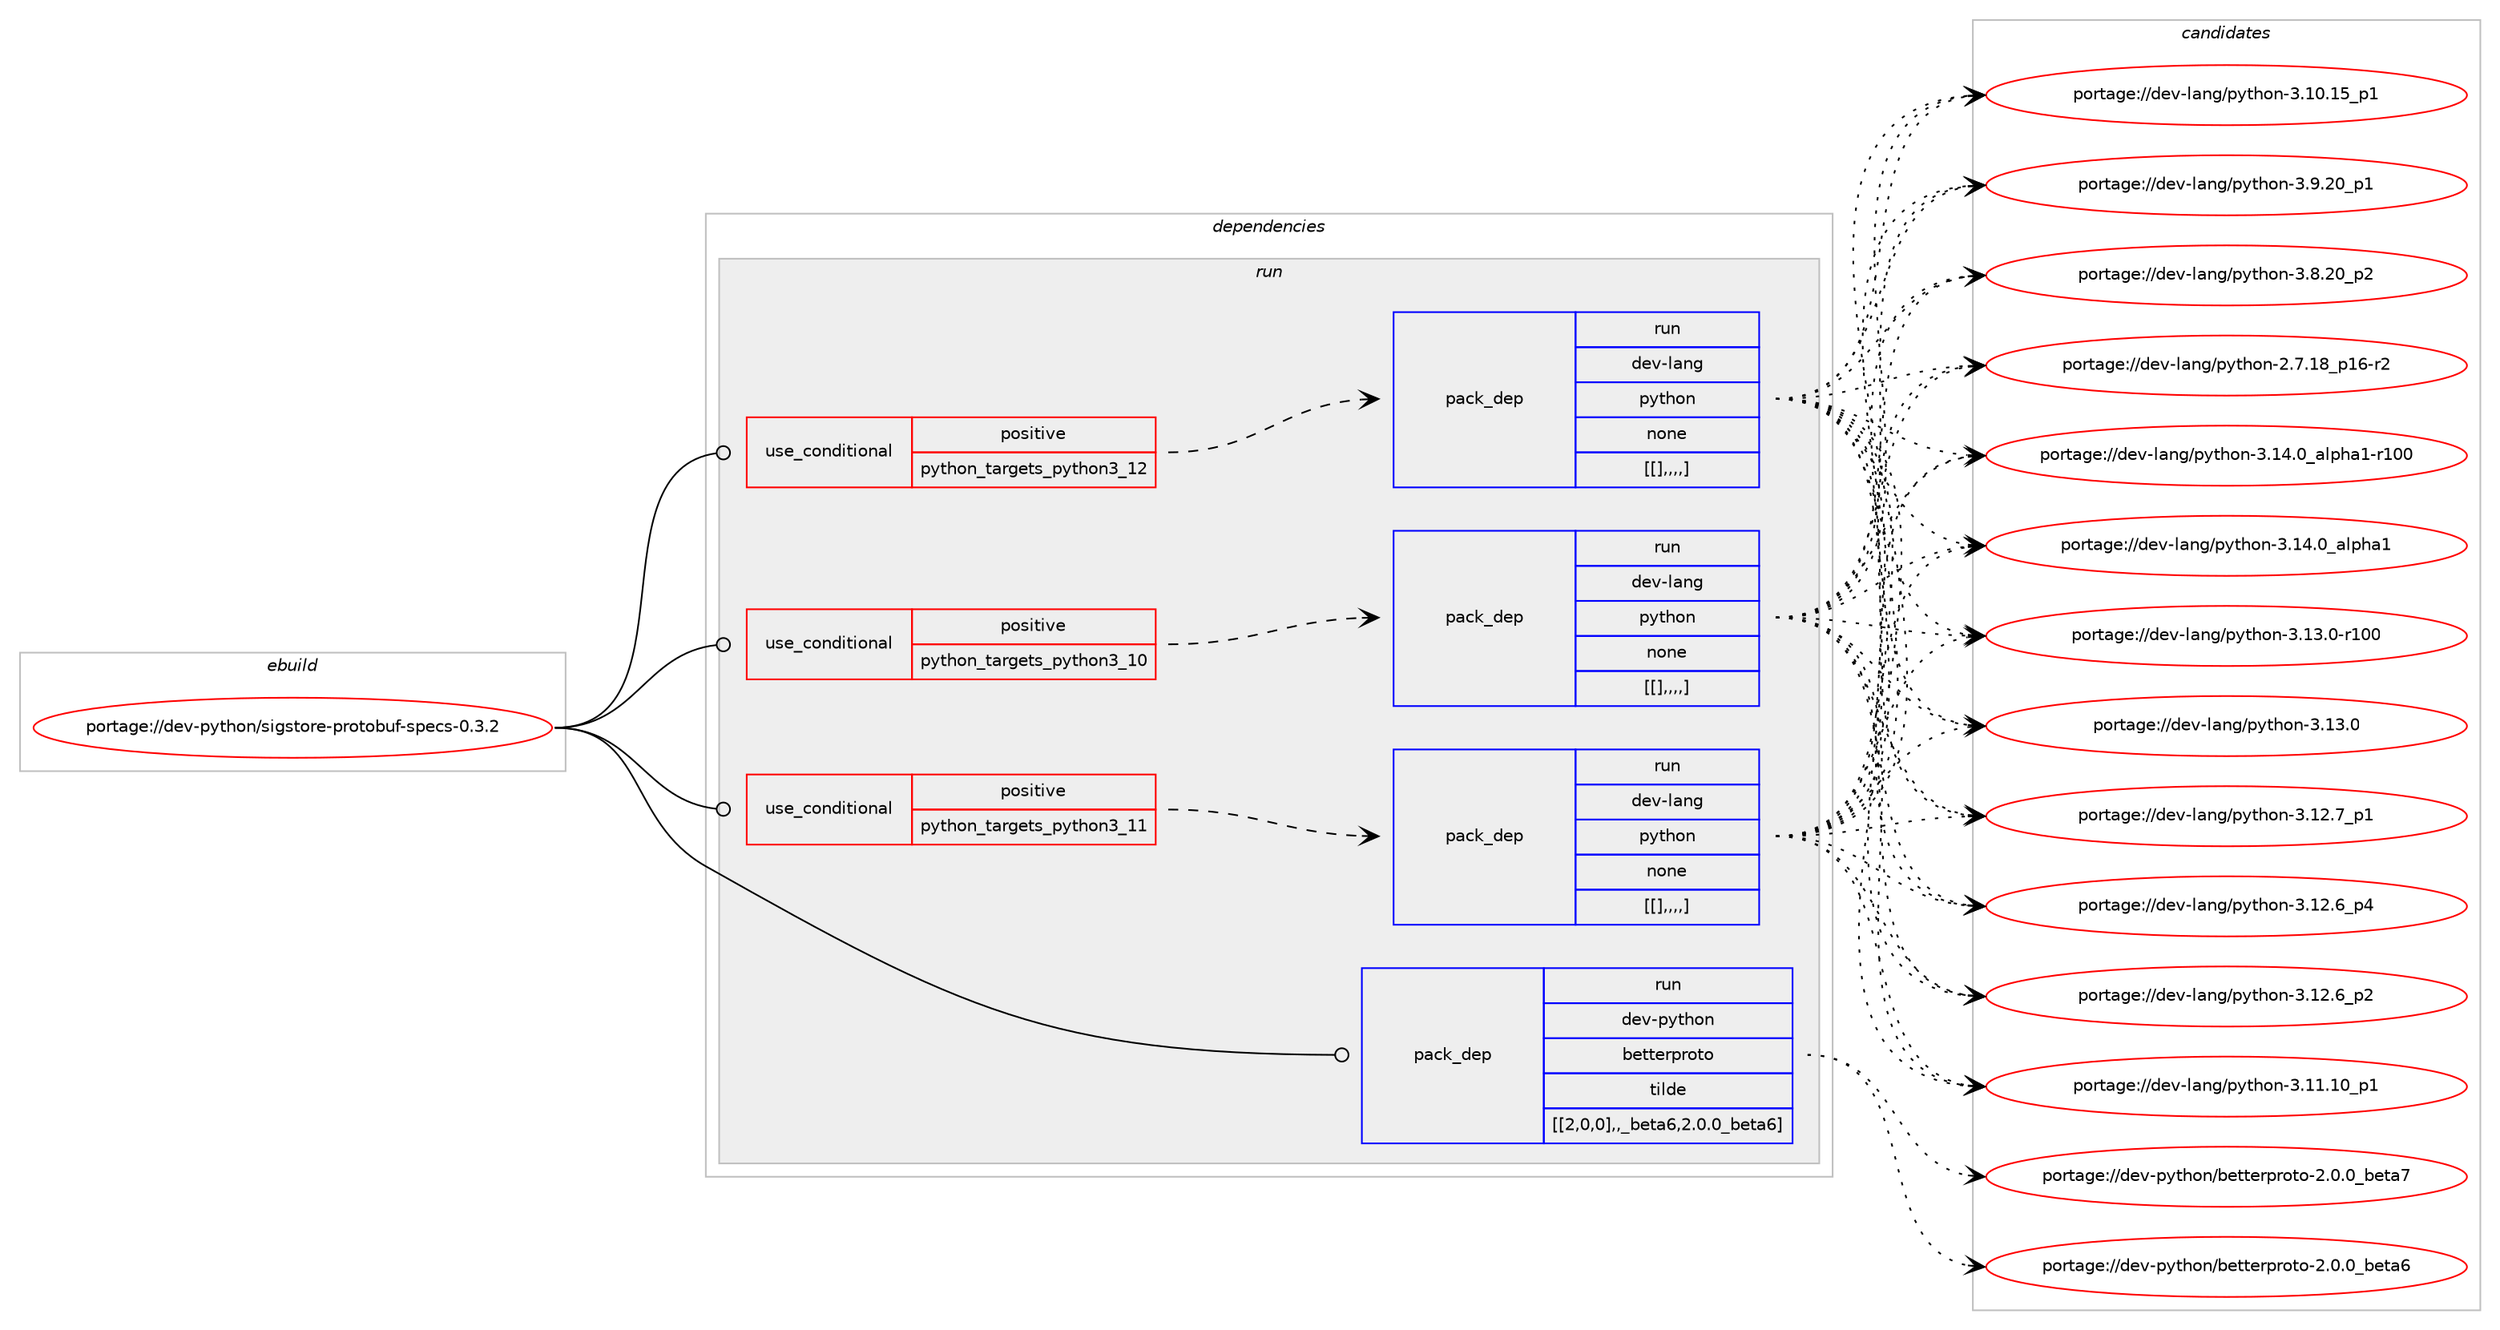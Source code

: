 digraph prolog {

# *************
# Graph options
# *************

newrank=true;
concentrate=true;
compound=true;
graph [rankdir=LR,fontname=Helvetica,fontsize=10,ranksep=1.5];#, ranksep=2.5, nodesep=0.2];
edge  [arrowhead=vee];
node  [fontname=Helvetica,fontsize=10];

# **********
# The ebuild
# **********

subgraph cluster_leftcol {
color=gray;
label=<<i>ebuild</i>>;
id [label="portage://dev-python/sigstore-protobuf-specs-0.3.2", color=red, width=4, href="../dev-python/sigstore-protobuf-specs-0.3.2.svg"];
}

# ****************
# The dependencies
# ****************

subgraph cluster_midcol {
color=gray;
label=<<i>dependencies</i>>;
subgraph cluster_compile {
fillcolor="#eeeeee";
style=filled;
label=<<i>compile</i>>;
}
subgraph cluster_compileandrun {
fillcolor="#eeeeee";
style=filled;
label=<<i>compile and run</i>>;
}
subgraph cluster_run {
fillcolor="#eeeeee";
style=filled;
label=<<i>run</i>>;
subgraph cond42377 {
dependency170226 [label=<<TABLE BORDER="0" CELLBORDER="1" CELLSPACING="0" CELLPADDING="4"><TR><TD ROWSPAN="3" CELLPADDING="10">use_conditional</TD></TR><TR><TD>positive</TD></TR><TR><TD>python_targets_python3_10</TD></TR></TABLE>>, shape=none, color=red];
subgraph pack126513 {
dependency170241 [label=<<TABLE BORDER="0" CELLBORDER="1" CELLSPACING="0" CELLPADDING="4" WIDTH="220"><TR><TD ROWSPAN="6" CELLPADDING="30">pack_dep</TD></TR><TR><TD WIDTH="110">run</TD></TR><TR><TD>dev-lang</TD></TR><TR><TD>python</TD></TR><TR><TD>none</TD></TR><TR><TD>[[],,,,]</TD></TR></TABLE>>, shape=none, color=blue];
}
dependency170226:e -> dependency170241:w [weight=20,style="dashed",arrowhead="vee"];
}
id:e -> dependency170226:w [weight=20,style="solid",arrowhead="odot"];
subgraph cond42392 {
dependency170246 [label=<<TABLE BORDER="0" CELLBORDER="1" CELLSPACING="0" CELLPADDING="4"><TR><TD ROWSPAN="3" CELLPADDING="10">use_conditional</TD></TR><TR><TD>positive</TD></TR><TR><TD>python_targets_python3_11</TD></TR></TABLE>>, shape=none, color=red];
subgraph pack126536 {
dependency170293 [label=<<TABLE BORDER="0" CELLBORDER="1" CELLSPACING="0" CELLPADDING="4" WIDTH="220"><TR><TD ROWSPAN="6" CELLPADDING="30">pack_dep</TD></TR><TR><TD WIDTH="110">run</TD></TR><TR><TD>dev-lang</TD></TR><TR><TD>python</TD></TR><TR><TD>none</TD></TR><TR><TD>[[],,,,]</TD></TR></TABLE>>, shape=none, color=blue];
}
dependency170246:e -> dependency170293:w [weight=20,style="dashed",arrowhead="vee"];
}
id:e -> dependency170246:w [weight=20,style="solid",arrowhead="odot"];
subgraph cond42410 {
dependency170313 [label=<<TABLE BORDER="0" CELLBORDER="1" CELLSPACING="0" CELLPADDING="4"><TR><TD ROWSPAN="3" CELLPADDING="10">use_conditional</TD></TR><TR><TD>positive</TD></TR><TR><TD>python_targets_python3_12</TD></TR></TABLE>>, shape=none, color=red];
subgraph pack126568 {
dependency170387 [label=<<TABLE BORDER="0" CELLBORDER="1" CELLSPACING="0" CELLPADDING="4" WIDTH="220"><TR><TD ROWSPAN="6" CELLPADDING="30">pack_dep</TD></TR><TR><TD WIDTH="110">run</TD></TR><TR><TD>dev-lang</TD></TR><TR><TD>python</TD></TR><TR><TD>none</TD></TR><TR><TD>[[],,,,]</TD></TR></TABLE>>, shape=none, color=blue];
}
dependency170313:e -> dependency170387:w [weight=20,style="dashed",arrowhead="vee"];
}
id:e -> dependency170313:w [weight=20,style="solid",arrowhead="odot"];
subgraph pack126611 {
dependency170413 [label=<<TABLE BORDER="0" CELLBORDER="1" CELLSPACING="0" CELLPADDING="4" WIDTH="220"><TR><TD ROWSPAN="6" CELLPADDING="30">pack_dep</TD></TR><TR><TD WIDTH="110">run</TD></TR><TR><TD>dev-python</TD></TR><TR><TD>betterproto</TD></TR><TR><TD>tilde</TD></TR><TR><TD>[[2,0,0],,_beta6,2.0.0_beta6]</TD></TR></TABLE>>, shape=none, color=blue];
}
id:e -> dependency170413:w [weight=20,style="solid",arrowhead="odot"];
}
}

# **************
# The candidates
# **************

subgraph cluster_choices {
rank=same;
color=gray;
label=<<i>candidates</i>>;

subgraph choice126197 {
color=black;
nodesep=1;
choice100101118451089711010347112121116104111110455146495246489597108112104974945114494848 [label="portage://dev-lang/python-3.14.0_alpha1-r100", color=red, width=4,href="../dev-lang/python-3.14.0_alpha1-r100.svg"];
choice1001011184510897110103471121211161041111104551464952464895971081121049749 [label="portage://dev-lang/python-3.14.0_alpha1", color=red, width=4,href="../dev-lang/python-3.14.0_alpha1.svg"];
choice1001011184510897110103471121211161041111104551464951464845114494848 [label="portage://dev-lang/python-3.13.0-r100", color=red, width=4,href="../dev-lang/python-3.13.0-r100.svg"];
choice10010111845108971101034711212111610411111045514649514648 [label="portage://dev-lang/python-3.13.0", color=red, width=4,href="../dev-lang/python-3.13.0.svg"];
choice100101118451089711010347112121116104111110455146495046559511249 [label="portage://dev-lang/python-3.12.7_p1", color=red, width=4,href="../dev-lang/python-3.12.7_p1.svg"];
choice100101118451089711010347112121116104111110455146495046549511252 [label="portage://dev-lang/python-3.12.6_p4", color=red, width=4,href="../dev-lang/python-3.12.6_p4.svg"];
choice100101118451089711010347112121116104111110455146495046549511250 [label="portage://dev-lang/python-3.12.6_p2", color=red, width=4,href="../dev-lang/python-3.12.6_p2.svg"];
choice10010111845108971101034711212111610411111045514649494649489511249 [label="portage://dev-lang/python-3.11.10_p1", color=red, width=4,href="../dev-lang/python-3.11.10_p1.svg"];
choice10010111845108971101034711212111610411111045514649484649539511249 [label="portage://dev-lang/python-3.10.15_p1", color=red, width=4,href="../dev-lang/python-3.10.15_p1.svg"];
choice100101118451089711010347112121116104111110455146574650489511249 [label="portage://dev-lang/python-3.9.20_p1", color=red, width=4,href="../dev-lang/python-3.9.20_p1.svg"];
choice100101118451089711010347112121116104111110455146564650489511250 [label="portage://dev-lang/python-3.8.20_p2", color=red, width=4,href="../dev-lang/python-3.8.20_p2.svg"];
choice100101118451089711010347112121116104111110455046554649569511249544511450 [label="portage://dev-lang/python-2.7.18_p16-r2", color=red, width=4,href="../dev-lang/python-2.7.18_p16-r2.svg"];
dependency170241:e -> choice100101118451089711010347112121116104111110455146495246489597108112104974945114494848:w [style=dotted,weight="100"];
dependency170241:e -> choice1001011184510897110103471121211161041111104551464952464895971081121049749:w [style=dotted,weight="100"];
dependency170241:e -> choice1001011184510897110103471121211161041111104551464951464845114494848:w [style=dotted,weight="100"];
dependency170241:e -> choice10010111845108971101034711212111610411111045514649514648:w [style=dotted,weight="100"];
dependency170241:e -> choice100101118451089711010347112121116104111110455146495046559511249:w [style=dotted,weight="100"];
dependency170241:e -> choice100101118451089711010347112121116104111110455146495046549511252:w [style=dotted,weight="100"];
dependency170241:e -> choice100101118451089711010347112121116104111110455146495046549511250:w [style=dotted,weight="100"];
dependency170241:e -> choice10010111845108971101034711212111610411111045514649494649489511249:w [style=dotted,weight="100"];
dependency170241:e -> choice10010111845108971101034711212111610411111045514649484649539511249:w [style=dotted,weight="100"];
dependency170241:e -> choice100101118451089711010347112121116104111110455146574650489511249:w [style=dotted,weight="100"];
dependency170241:e -> choice100101118451089711010347112121116104111110455146564650489511250:w [style=dotted,weight="100"];
dependency170241:e -> choice100101118451089711010347112121116104111110455046554649569511249544511450:w [style=dotted,weight="100"];
}
subgraph choice126210 {
color=black;
nodesep=1;
choice100101118451089711010347112121116104111110455146495246489597108112104974945114494848 [label="portage://dev-lang/python-3.14.0_alpha1-r100", color=red, width=4,href="../dev-lang/python-3.14.0_alpha1-r100.svg"];
choice1001011184510897110103471121211161041111104551464952464895971081121049749 [label="portage://dev-lang/python-3.14.0_alpha1", color=red, width=4,href="../dev-lang/python-3.14.0_alpha1.svg"];
choice1001011184510897110103471121211161041111104551464951464845114494848 [label="portage://dev-lang/python-3.13.0-r100", color=red, width=4,href="../dev-lang/python-3.13.0-r100.svg"];
choice10010111845108971101034711212111610411111045514649514648 [label="portage://dev-lang/python-3.13.0", color=red, width=4,href="../dev-lang/python-3.13.0.svg"];
choice100101118451089711010347112121116104111110455146495046559511249 [label="portage://dev-lang/python-3.12.7_p1", color=red, width=4,href="../dev-lang/python-3.12.7_p1.svg"];
choice100101118451089711010347112121116104111110455146495046549511252 [label="portage://dev-lang/python-3.12.6_p4", color=red, width=4,href="../dev-lang/python-3.12.6_p4.svg"];
choice100101118451089711010347112121116104111110455146495046549511250 [label="portage://dev-lang/python-3.12.6_p2", color=red, width=4,href="../dev-lang/python-3.12.6_p2.svg"];
choice10010111845108971101034711212111610411111045514649494649489511249 [label="portage://dev-lang/python-3.11.10_p1", color=red, width=4,href="../dev-lang/python-3.11.10_p1.svg"];
choice10010111845108971101034711212111610411111045514649484649539511249 [label="portage://dev-lang/python-3.10.15_p1", color=red, width=4,href="../dev-lang/python-3.10.15_p1.svg"];
choice100101118451089711010347112121116104111110455146574650489511249 [label="portage://dev-lang/python-3.9.20_p1", color=red, width=4,href="../dev-lang/python-3.9.20_p1.svg"];
choice100101118451089711010347112121116104111110455146564650489511250 [label="portage://dev-lang/python-3.8.20_p2", color=red, width=4,href="../dev-lang/python-3.8.20_p2.svg"];
choice100101118451089711010347112121116104111110455046554649569511249544511450 [label="portage://dev-lang/python-2.7.18_p16-r2", color=red, width=4,href="../dev-lang/python-2.7.18_p16-r2.svg"];
dependency170293:e -> choice100101118451089711010347112121116104111110455146495246489597108112104974945114494848:w [style=dotted,weight="100"];
dependency170293:e -> choice1001011184510897110103471121211161041111104551464952464895971081121049749:w [style=dotted,weight="100"];
dependency170293:e -> choice1001011184510897110103471121211161041111104551464951464845114494848:w [style=dotted,weight="100"];
dependency170293:e -> choice10010111845108971101034711212111610411111045514649514648:w [style=dotted,weight="100"];
dependency170293:e -> choice100101118451089711010347112121116104111110455146495046559511249:w [style=dotted,weight="100"];
dependency170293:e -> choice100101118451089711010347112121116104111110455146495046549511252:w [style=dotted,weight="100"];
dependency170293:e -> choice100101118451089711010347112121116104111110455146495046549511250:w [style=dotted,weight="100"];
dependency170293:e -> choice10010111845108971101034711212111610411111045514649494649489511249:w [style=dotted,weight="100"];
dependency170293:e -> choice10010111845108971101034711212111610411111045514649484649539511249:w [style=dotted,weight="100"];
dependency170293:e -> choice100101118451089711010347112121116104111110455146574650489511249:w [style=dotted,weight="100"];
dependency170293:e -> choice100101118451089711010347112121116104111110455146564650489511250:w [style=dotted,weight="100"];
dependency170293:e -> choice100101118451089711010347112121116104111110455046554649569511249544511450:w [style=dotted,weight="100"];
}
subgraph choice126218 {
color=black;
nodesep=1;
choice100101118451089711010347112121116104111110455146495246489597108112104974945114494848 [label="portage://dev-lang/python-3.14.0_alpha1-r100", color=red, width=4,href="../dev-lang/python-3.14.0_alpha1-r100.svg"];
choice1001011184510897110103471121211161041111104551464952464895971081121049749 [label="portage://dev-lang/python-3.14.0_alpha1", color=red, width=4,href="../dev-lang/python-3.14.0_alpha1.svg"];
choice1001011184510897110103471121211161041111104551464951464845114494848 [label="portage://dev-lang/python-3.13.0-r100", color=red, width=4,href="../dev-lang/python-3.13.0-r100.svg"];
choice10010111845108971101034711212111610411111045514649514648 [label="portage://dev-lang/python-3.13.0", color=red, width=4,href="../dev-lang/python-3.13.0.svg"];
choice100101118451089711010347112121116104111110455146495046559511249 [label="portage://dev-lang/python-3.12.7_p1", color=red, width=4,href="../dev-lang/python-3.12.7_p1.svg"];
choice100101118451089711010347112121116104111110455146495046549511252 [label="portage://dev-lang/python-3.12.6_p4", color=red, width=4,href="../dev-lang/python-3.12.6_p4.svg"];
choice100101118451089711010347112121116104111110455146495046549511250 [label="portage://dev-lang/python-3.12.6_p2", color=red, width=4,href="../dev-lang/python-3.12.6_p2.svg"];
choice10010111845108971101034711212111610411111045514649494649489511249 [label="portage://dev-lang/python-3.11.10_p1", color=red, width=4,href="../dev-lang/python-3.11.10_p1.svg"];
choice10010111845108971101034711212111610411111045514649484649539511249 [label="portage://dev-lang/python-3.10.15_p1", color=red, width=4,href="../dev-lang/python-3.10.15_p1.svg"];
choice100101118451089711010347112121116104111110455146574650489511249 [label="portage://dev-lang/python-3.9.20_p1", color=red, width=4,href="../dev-lang/python-3.9.20_p1.svg"];
choice100101118451089711010347112121116104111110455146564650489511250 [label="portage://dev-lang/python-3.8.20_p2", color=red, width=4,href="../dev-lang/python-3.8.20_p2.svg"];
choice100101118451089711010347112121116104111110455046554649569511249544511450 [label="portage://dev-lang/python-2.7.18_p16-r2", color=red, width=4,href="../dev-lang/python-2.7.18_p16-r2.svg"];
dependency170387:e -> choice100101118451089711010347112121116104111110455146495246489597108112104974945114494848:w [style=dotted,weight="100"];
dependency170387:e -> choice1001011184510897110103471121211161041111104551464952464895971081121049749:w [style=dotted,weight="100"];
dependency170387:e -> choice1001011184510897110103471121211161041111104551464951464845114494848:w [style=dotted,weight="100"];
dependency170387:e -> choice10010111845108971101034711212111610411111045514649514648:w [style=dotted,weight="100"];
dependency170387:e -> choice100101118451089711010347112121116104111110455146495046559511249:w [style=dotted,weight="100"];
dependency170387:e -> choice100101118451089711010347112121116104111110455146495046549511252:w [style=dotted,weight="100"];
dependency170387:e -> choice100101118451089711010347112121116104111110455146495046549511250:w [style=dotted,weight="100"];
dependency170387:e -> choice10010111845108971101034711212111610411111045514649494649489511249:w [style=dotted,weight="100"];
dependency170387:e -> choice10010111845108971101034711212111610411111045514649484649539511249:w [style=dotted,weight="100"];
dependency170387:e -> choice100101118451089711010347112121116104111110455146574650489511249:w [style=dotted,weight="100"];
dependency170387:e -> choice100101118451089711010347112121116104111110455146564650489511250:w [style=dotted,weight="100"];
dependency170387:e -> choice100101118451089711010347112121116104111110455046554649569511249544511450:w [style=dotted,weight="100"];
}
subgraph choice126225 {
color=black;
nodesep=1;
choice10010111845112121116104111110479810111611610111411211411111611145504648464895981011169755 [label="portage://dev-python/betterproto-2.0.0_beta7", color=red, width=4,href="../dev-python/betterproto-2.0.0_beta7.svg"];
choice10010111845112121116104111110479810111611610111411211411111611145504648464895981011169754 [label="portage://dev-python/betterproto-2.0.0_beta6", color=red, width=4,href="../dev-python/betterproto-2.0.0_beta6.svg"];
dependency170413:e -> choice10010111845112121116104111110479810111611610111411211411111611145504648464895981011169755:w [style=dotted,weight="100"];
dependency170413:e -> choice10010111845112121116104111110479810111611610111411211411111611145504648464895981011169754:w [style=dotted,weight="100"];
}
}

}
